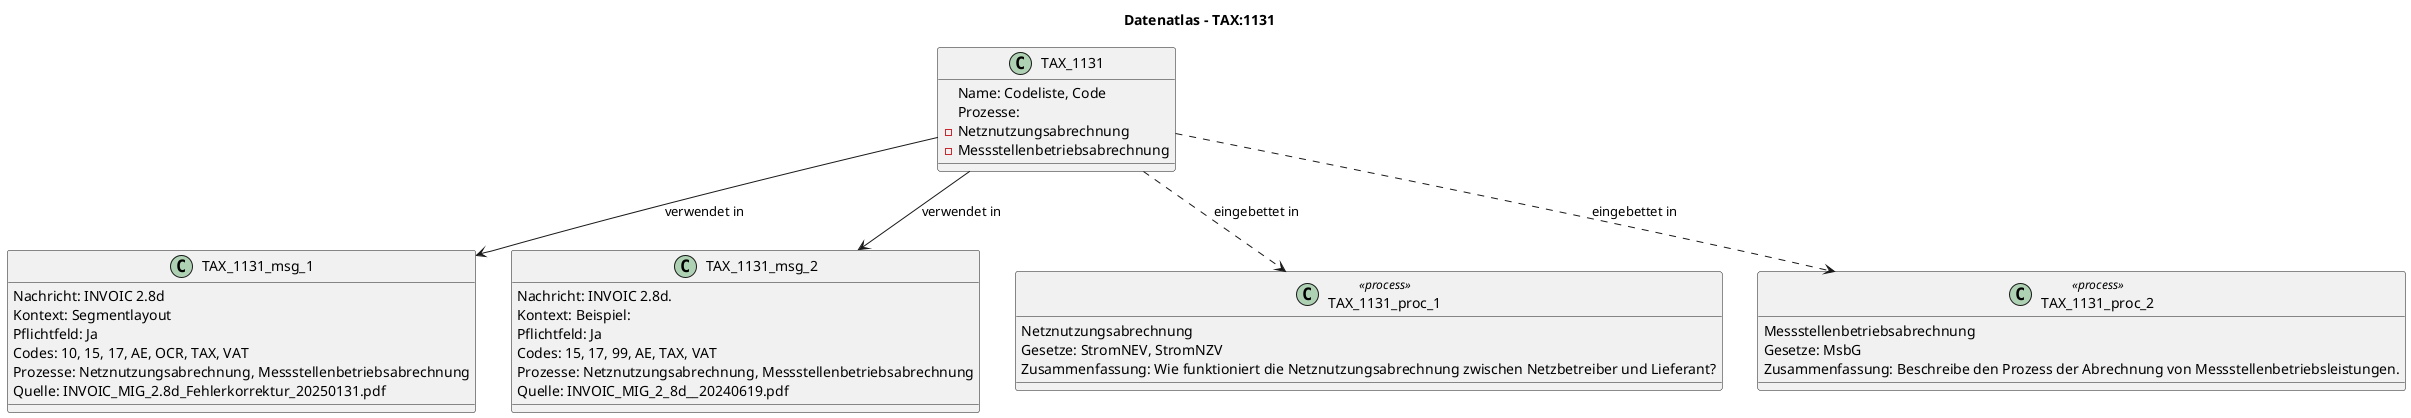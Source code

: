 @startuml
title Datenatlas – TAX:1131
class TAX_1131 {
  Name: Codeliste, Code
  Prozesse:
    - Netznutzungsabrechnung
    - Messstellenbetriebsabrechnung
}
class TAX_1131_msg_1 {
  Nachricht: INVOIC 2.8d
  Kontext: Segmentlayout
  Pflichtfeld: Ja
  Codes: 10, 15, 17, AE, OCR, TAX, VAT
  Prozesse: Netznutzungsabrechnung, Messstellenbetriebsabrechnung
  Quelle: INVOIC_MIG_2.8d_Fehlerkorrektur_20250131.pdf
}
TAX_1131 --> TAX_1131_msg_1 : verwendet in
class TAX_1131_msg_2 {
  Nachricht: INVOIC 2.8d.
  Kontext: Beispiel:
  Pflichtfeld: Ja
  Codes: 15, 17, 99, AE, TAX, VAT
  Prozesse: Netznutzungsabrechnung, Messstellenbetriebsabrechnung
  Quelle: INVOIC_MIG_2_8d__20240619.pdf
}
TAX_1131 --> TAX_1131_msg_2 : verwendet in
class TAX_1131_proc_1 <<process>> {
  Netznutzungsabrechnung
  Gesetze: StromNEV, StromNZV
  Zusammenfassung: Wie funktioniert die Netznutzungsabrechnung zwischen Netzbetreiber und Lieferant?
}
TAX_1131 ..> TAX_1131_proc_1 : eingebettet in
class TAX_1131_proc_2 <<process>> {
  Messstellenbetriebsabrechnung
  Gesetze: MsbG
  Zusammenfassung: Beschreibe den Prozess der Abrechnung von Messstellenbetriebsleistungen.
}
TAX_1131 ..> TAX_1131_proc_2 : eingebettet in
@enduml